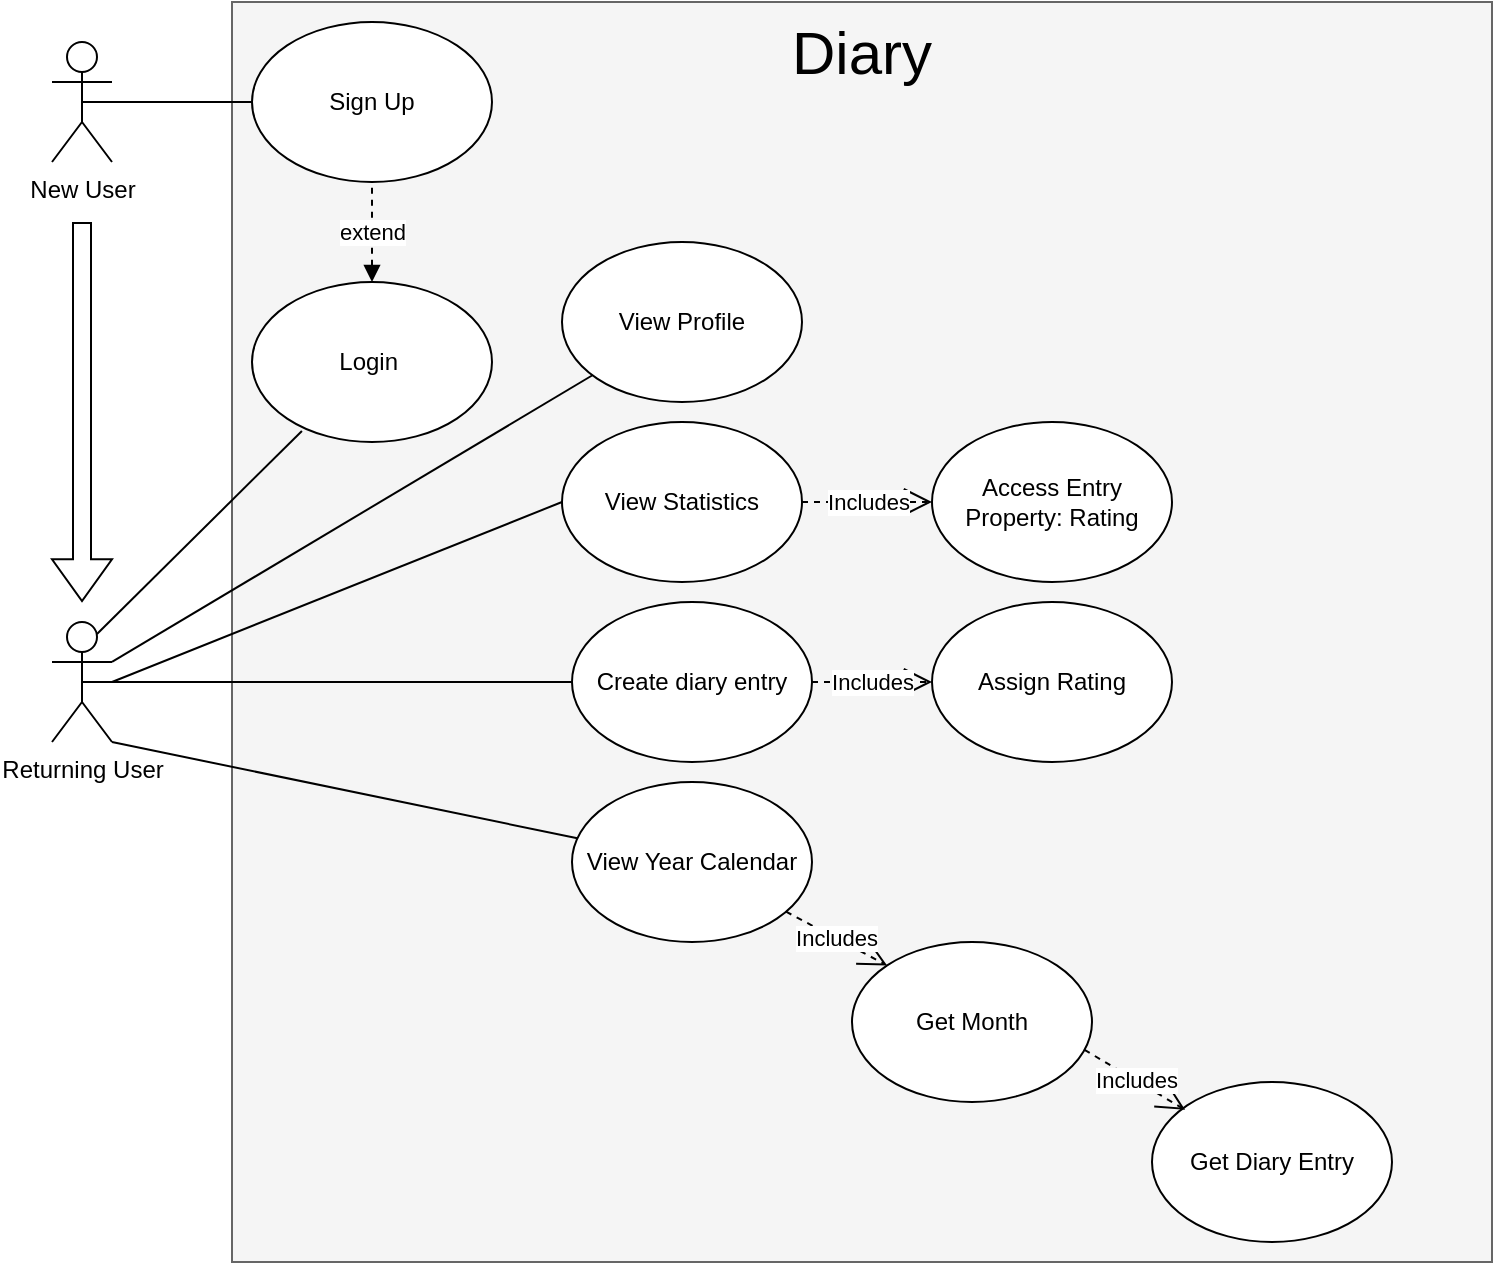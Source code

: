 <mxfile version="20.6.0" type="github">
  <diagram name="Page-1" id="c4acf3e9-155e-7222-9cf6-157b1a14988f">
    <mxGraphModel dx="946" dy="621" grid="1" gridSize="10" guides="1" tooltips="1" connect="1" arrows="1" fold="1" page="1" pageScale="1" pageWidth="850" pageHeight="1100" background="none" math="0" shadow="0">
      <root>
        <mxCell id="0" />
        <mxCell id="1" parent="0" />
        <mxCell id="f0s5E0B-F8WZaxfZbD_Y-1" value="" style="whiteSpace=wrap;html=1;aspect=fixed;fillColor=#f5f5f5;fontColor=#333333;strokeColor=#666666;" parent="1" vertex="1">
          <mxGeometry x="180" y="40" width="630" height="630" as="geometry" />
        </mxCell>
        <mxCell id="ibvccmpmpEazySmpFsbX-1" value="Login&amp;nbsp;" style="ellipse;whiteSpace=wrap;html=1;" parent="1" vertex="1">
          <mxGeometry x="190" y="180" width="120" height="80" as="geometry" />
        </mxCell>
        <mxCell id="f0s5E0B-F8WZaxfZbD_Y-2" value="Returning User" style="shape=umlActor;verticalLabelPosition=bottom;verticalAlign=top;html=1;outlineConnect=0;" parent="1" vertex="1">
          <mxGeometry x="90" y="350" width="30" height="60" as="geometry" />
        </mxCell>
        <mxCell id="f0s5E0B-F8WZaxfZbD_Y-4" value="Create diary entry" style="ellipse;whiteSpace=wrap;html=1;" parent="1" vertex="1">
          <mxGeometry x="350" y="340" width="120" height="80" as="geometry" />
        </mxCell>
        <mxCell id="f0s5E0B-F8WZaxfZbD_Y-5" value="" style="endArrow=none;html=1;rounded=0;exitX=0.5;exitY=0.5;exitDx=0;exitDy=0;exitPerimeter=0;" parent="1" source="f0s5E0B-F8WZaxfZbD_Y-2" target="f0s5E0B-F8WZaxfZbD_Y-4" edge="1">
          <mxGeometry width="50" height="50" relative="1" as="geometry">
            <mxPoint x="140" y="280" as="sourcePoint" />
            <mxPoint x="190" y="230" as="targetPoint" />
          </mxGeometry>
        </mxCell>
        <mxCell id="f0s5E0B-F8WZaxfZbD_Y-6" value="View Year Calendar" style="ellipse;whiteSpace=wrap;html=1;" parent="1" vertex="1">
          <mxGeometry x="350" y="430" width="120" height="80" as="geometry" />
        </mxCell>
        <mxCell id="f0s5E0B-F8WZaxfZbD_Y-8" value="" style="endArrow=none;html=1;rounded=0;exitX=1;exitY=1;exitDx=0;exitDy=0;exitPerimeter=0;" parent="1" source="f0s5E0B-F8WZaxfZbD_Y-2" target="f0s5E0B-F8WZaxfZbD_Y-6" edge="1">
          <mxGeometry width="50" height="50" relative="1" as="geometry">
            <mxPoint x="130" y="250" as="sourcePoint" />
            <mxPoint x="180" y="200" as="targetPoint" />
          </mxGeometry>
        </mxCell>
        <mxCell id="f0s5E0B-F8WZaxfZbD_Y-9" value="Sign Up" style="ellipse;whiteSpace=wrap;html=1;" parent="1" vertex="1">
          <mxGeometry x="190" y="50" width="120" height="80" as="geometry" />
        </mxCell>
        <mxCell id="f0s5E0B-F8WZaxfZbD_Y-10" value="" style="endArrow=none;html=1;rounded=0;exitX=0.5;exitY=0.5;exitDx=0;exitDy=0;exitPerimeter=0;" parent="1" source="f0s5E0B-F8WZaxfZbD_Y-12" target="f0s5E0B-F8WZaxfZbD_Y-9" edge="1">
          <mxGeometry width="50" height="50" relative="1" as="geometry">
            <mxPoint x="130" y="90" as="sourcePoint" />
            <mxPoint x="170" y="90" as="targetPoint" />
          </mxGeometry>
        </mxCell>
        <mxCell id="f0s5E0B-F8WZaxfZbD_Y-11" value="View Profile" style="ellipse;whiteSpace=wrap;html=1;" parent="1" vertex="1">
          <mxGeometry x="345" y="160" width="120" height="80" as="geometry" />
        </mxCell>
        <mxCell id="f0s5E0B-F8WZaxfZbD_Y-12" value="New User" style="shape=umlActor;verticalLabelPosition=bottom;verticalAlign=top;html=1;outlineConnect=0;" parent="1" vertex="1">
          <mxGeometry x="90" y="60" width="30" height="60" as="geometry" />
        </mxCell>
        <mxCell id="f0s5E0B-F8WZaxfZbD_Y-22" value="" style="endArrow=none;html=1;rounded=0;exitX=1;exitY=0.333;exitDx=0;exitDy=0;exitPerimeter=0;" parent="1" source="f0s5E0B-F8WZaxfZbD_Y-2" target="f0s5E0B-F8WZaxfZbD_Y-11" edge="1">
          <mxGeometry width="50" height="50" relative="1" as="geometry">
            <mxPoint x="120" y="190" as="sourcePoint" />
            <mxPoint x="170" y="140" as="targetPoint" />
          </mxGeometry>
        </mxCell>
        <mxCell id="f0s5E0B-F8WZaxfZbD_Y-23" value="View Statistics" style="ellipse;whiteSpace=wrap;html=1;" parent="1" vertex="1">
          <mxGeometry x="345" y="250" width="120" height="80" as="geometry" />
        </mxCell>
        <mxCell id="KJnlmF3U8glx1FzDslra-1" value="&lt;font style=&quot;font-size: 30px;&quot;&gt;Diary&lt;/font&gt;" style="text;html=1;strokeColor=none;fillColor=none;align=center;verticalAlign=middle;whiteSpace=wrap;rounded=0;" parent="1" vertex="1">
          <mxGeometry x="465" y="50" width="60" height="30" as="geometry" />
        </mxCell>
        <mxCell id="KJnlmF3U8glx1FzDslra-4" value="" style="endArrow=none;html=1;rounded=0;fontSize=30;exitX=0.75;exitY=0.1;exitDx=0;exitDy=0;exitPerimeter=0;entryX=0.208;entryY=0.931;entryDx=0;entryDy=0;entryPerimeter=0;" parent="1" source="f0s5E0B-F8WZaxfZbD_Y-2" target="ibvccmpmpEazySmpFsbX-1" edge="1">
          <mxGeometry width="50" height="50" relative="1" as="geometry">
            <mxPoint x="170" y="260" as="sourcePoint" />
            <mxPoint x="220" y="210" as="targetPoint" />
          </mxGeometry>
        </mxCell>
        <mxCell id="KJnlmF3U8glx1FzDslra-7" value="" style="shape=flexArrow;endArrow=classic;html=1;rounded=0;fontSize=30;width=9;endSize=6.62;" parent="1" edge="1">
          <mxGeometry width="50" height="50" relative="1" as="geometry">
            <mxPoint x="105" y="150" as="sourcePoint" />
            <mxPoint x="105" y="340" as="targetPoint" />
          </mxGeometry>
        </mxCell>
        <mxCell id="4CMLIBXYpatmErJ7Cfnu-1" value="Get Month&lt;span style=&quot;color: rgba(0, 0, 0, 0); font-family: monospace; font-size: 0px; text-align: start;&quot;&gt;%3CmxGraphModel%3E%3Croot%3E%3CmxCell%20id%3D%220%22%2F%3E%3CmxCell%20id%3D%221%22%20parent%3D%220%22%2F%3E%3CmxCell%20id%3D%222%22%20value%3D%22View%20Year%20Calendar%22%20style%3D%22ellipse%3BwhiteSpace%3Dwrap%3Bhtml%3D1%3B%22%20vertex%3D%221%22%20parent%3D%221%22%3E%3CmxGeometry%20x%3D%22350%22%20y%3D%22400%22%20width%3D%22120%22%20height%3D%2280%22%20as%3D%22geometry%22%2F%3E%3C%2FmxCell%3E%3C%2Froot%3E%3C%2FmxGraphModel%3E&lt;/span&gt;" style="ellipse;whiteSpace=wrap;html=1;" parent="1" vertex="1">
          <mxGeometry x="490" y="510" width="120" height="80" as="geometry" />
        </mxCell>
        <mxCell id="4CMLIBXYpatmErJ7Cfnu-2" value="Get Diary Entry" style="ellipse;whiteSpace=wrap;html=1;" parent="1" vertex="1">
          <mxGeometry x="640" y="580" width="120" height="80" as="geometry" />
        </mxCell>
        <mxCell id="4CMLIBXYpatmErJ7Cfnu-8" value="Includes" style="endArrow=open;endSize=12;dashed=1;html=1;rounded=0;exitX=0.969;exitY=0.674;exitDx=0;exitDy=0;exitPerimeter=0;entryX=0.138;entryY=0.174;entryDx=0;entryDy=0;entryPerimeter=0;" parent="1" source="4CMLIBXYpatmErJ7Cfnu-1" target="4CMLIBXYpatmErJ7Cfnu-2" edge="1">
          <mxGeometry width="160" relative="1" as="geometry">
            <mxPoint x="350" y="490" as="sourcePoint" />
            <mxPoint x="510" y="490" as="targetPoint" />
          </mxGeometry>
        </mxCell>
        <mxCell id="4CMLIBXYpatmErJ7Cfnu-9" value="Includes" style="endArrow=open;endSize=12;dashed=1;html=1;rounded=0;entryX=0;entryY=0;entryDx=0;entryDy=0;" parent="1" source="f0s5E0B-F8WZaxfZbD_Y-6" target="4CMLIBXYpatmErJ7Cfnu-1" edge="1">
          <mxGeometry width="160" relative="1" as="geometry">
            <mxPoint x="350" y="490" as="sourcePoint" />
            <mxPoint x="510" y="490" as="targetPoint" />
          </mxGeometry>
        </mxCell>
        <mxCell id="4CMLIBXYpatmErJ7Cfnu-10" value="Assign Rating" style="ellipse;whiteSpace=wrap;html=1;" parent="1" vertex="1">
          <mxGeometry x="530" y="340" width="120" height="80" as="geometry" />
        </mxCell>
        <mxCell id="4CMLIBXYpatmErJ7Cfnu-11" value="Includes" style="endArrow=open;endSize=12;dashed=1;html=1;rounded=0;exitX=1;exitY=0.5;exitDx=0;exitDy=0;entryX=0;entryY=0.5;entryDx=0;entryDy=0;" parent="1" source="f0s5E0B-F8WZaxfZbD_Y-4" target="4CMLIBXYpatmErJ7Cfnu-10" edge="1">
          <mxGeometry width="160" relative="1" as="geometry">
            <mxPoint x="350" y="350" as="sourcePoint" />
            <mxPoint x="470" y="350" as="targetPoint" />
          </mxGeometry>
        </mxCell>
        <mxCell id="4CMLIBXYpatmErJ7Cfnu-12" value="Access Entry Property: Rating" style="ellipse;whiteSpace=wrap;html=1;" parent="1" vertex="1">
          <mxGeometry x="530" y="250" width="120" height="80" as="geometry" />
        </mxCell>
        <mxCell id="4CMLIBXYpatmErJ7Cfnu-14" value="Includes" style="endArrow=open;endSize=12;dashed=1;html=1;rounded=0;exitX=1;exitY=0.5;exitDx=0;exitDy=0;entryX=0;entryY=0.5;entryDx=0;entryDy=0;" parent="1" source="f0s5E0B-F8WZaxfZbD_Y-23" target="4CMLIBXYpatmErJ7Cfnu-12" edge="1">
          <mxGeometry width="160" relative="1" as="geometry">
            <mxPoint x="400" y="300" as="sourcePoint" />
            <mxPoint x="560" y="300" as="targetPoint" />
          </mxGeometry>
        </mxCell>
        <mxCell id="v9fBIt1Sfswnb3Qcw2Fb-1" value="" style="endArrow=none;html=1;rounded=0;entryX=0;entryY=0.5;entryDx=0;entryDy=0;" parent="1" target="f0s5E0B-F8WZaxfZbD_Y-23" edge="1">
          <mxGeometry width="50" height="50" relative="1" as="geometry">
            <mxPoint x="120" y="380" as="sourcePoint" />
            <mxPoint x="370.237" y="216.636" as="targetPoint" />
          </mxGeometry>
        </mxCell>
        <mxCell id="kawl8CLQgrJInbHguISp-3" value="" style="endArrow=none;html=1;rounded=0;dashed=1;exitX=0.5;exitY=0;exitDx=0;exitDy=0;entryX=0.5;entryY=1;entryDx=0;entryDy=0;startArrow=block;startFill=1;endFill=0;" parent="1" source="ibvccmpmpEazySmpFsbX-1" target="f0s5E0B-F8WZaxfZbD_Y-9" edge="1">
          <mxGeometry relative="1" as="geometry">
            <mxPoint x="210" y="150" as="sourcePoint" />
            <mxPoint x="310" y="150" as="targetPoint" />
          </mxGeometry>
        </mxCell>
        <mxCell id="kawl8CLQgrJInbHguISp-4" value="extend&lt;br&gt;" style="edgeLabel;resizable=0;html=1;align=center;verticalAlign=middle;" parent="kawl8CLQgrJInbHguISp-3" connectable="0" vertex="1">
          <mxGeometry relative="1" as="geometry" />
        </mxCell>
      </root>
    </mxGraphModel>
  </diagram>
</mxfile>
